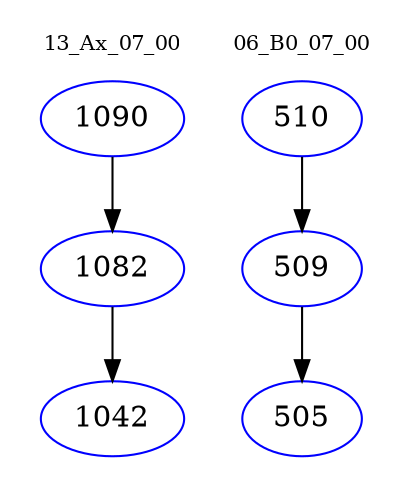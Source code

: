 digraph{
subgraph cluster_0 {
color = white
label = "13_Ax_07_00";
fontsize=10;
T0_1090 [label="1090", color="blue"]
T0_1090 -> T0_1082 [color="black"]
T0_1082 [label="1082", color="blue"]
T0_1082 -> T0_1042 [color="black"]
T0_1042 [label="1042", color="blue"]
}
subgraph cluster_1 {
color = white
label = "06_B0_07_00";
fontsize=10;
T1_510 [label="510", color="blue"]
T1_510 -> T1_509 [color="black"]
T1_509 [label="509", color="blue"]
T1_509 -> T1_505 [color="black"]
T1_505 [label="505", color="blue"]
}
}
